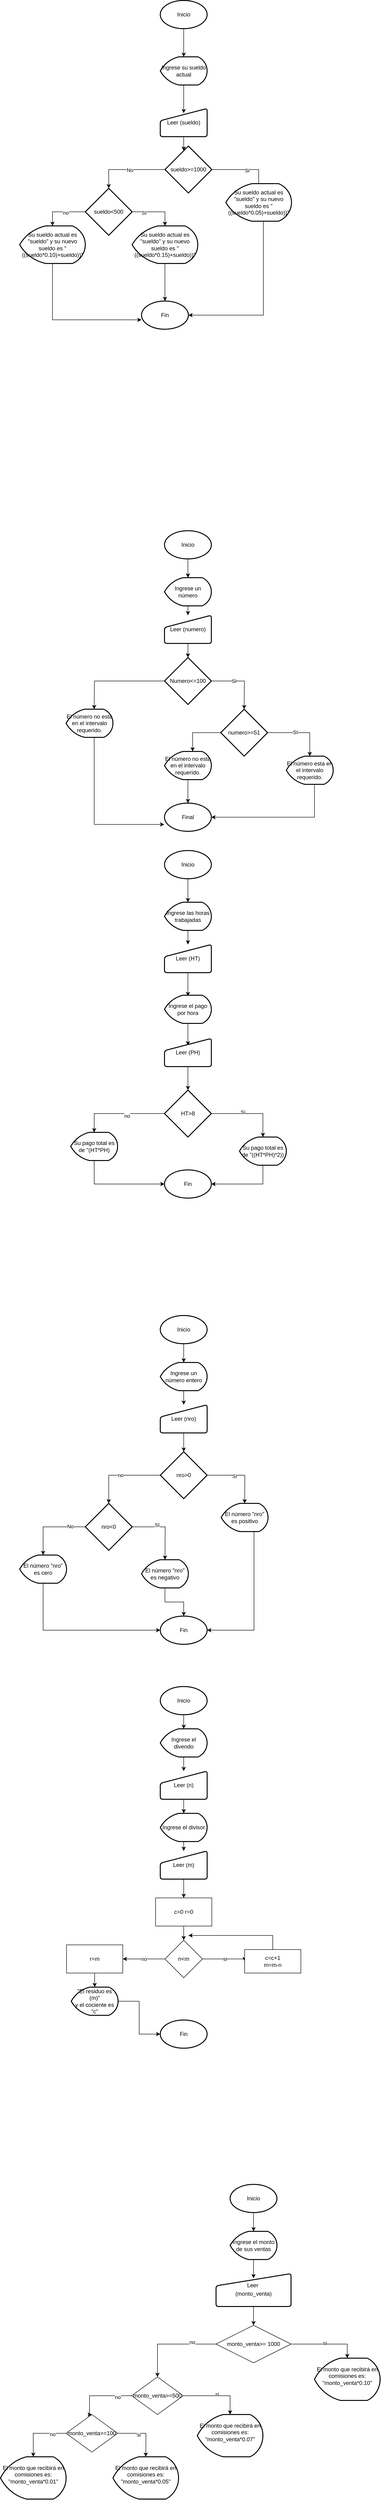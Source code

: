 <mxfile version="14.4.3" type="github">
  <diagram id="C5RBs43oDa-KdzZeNtuy" name="Page-1">
    <mxGraphModel dx="1422" dy="794" grid="1" gridSize="10" guides="1" tooltips="1" connect="1" arrows="1" fold="1" page="1" pageScale="1" pageWidth="827" pageHeight="1169" math="0" shadow="0">
      <root>
        <mxCell id="WIyWlLk6GJQsqaUBKTNV-0" />
        <mxCell id="WIyWlLk6GJQsqaUBKTNV-1" parent="WIyWlLk6GJQsqaUBKTNV-0" />
        <mxCell id="yRCSWYa2opuFhmZ3E50P-2" style="edgeStyle=orthogonalEdgeStyle;rounded=0;orthogonalLoop=1;jettySize=auto;html=1;" parent="WIyWlLk6GJQsqaUBKTNV-1" source="yRCSWYa2opuFhmZ3E50P-1" edge="1">
          <mxGeometry relative="1" as="geometry">
            <mxPoint x="400" y="160" as="targetPoint" />
          </mxGeometry>
        </mxCell>
        <mxCell id="yRCSWYa2opuFhmZ3E50P-1" value="Inicio" style="strokeWidth=2;html=1;shape=mxgraph.flowchart.start_1;whiteSpace=wrap;" parent="WIyWlLk6GJQsqaUBKTNV-1" vertex="1">
          <mxGeometry x="350" y="40" width="100" height="60" as="geometry" />
        </mxCell>
        <mxCell id="yRCSWYa2opuFhmZ3E50P-4" style="edgeStyle=orthogonalEdgeStyle;rounded=0;orthogonalLoop=1;jettySize=auto;html=1;" parent="WIyWlLk6GJQsqaUBKTNV-1" source="yRCSWYa2opuFhmZ3E50P-3" edge="1">
          <mxGeometry relative="1" as="geometry">
            <mxPoint x="400" y="280" as="targetPoint" />
          </mxGeometry>
        </mxCell>
        <mxCell id="yRCSWYa2opuFhmZ3E50P-3" value="Ingrese su sueldo actual" style="strokeWidth=2;html=1;shape=mxgraph.flowchart.display;whiteSpace=wrap;" parent="WIyWlLk6GJQsqaUBKTNV-1" vertex="1">
          <mxGeometry x="350" y="160" width="100" height="60" as="geometry" />
        </mxCell>
        <mxCell id="yRCSWYa2opuFhmZ3E50P-6" style="edgeStyle=orthogonalEdgeStyle;rounded=0;orthogonalLoop=1;jettySize=auto;html=1;" parent="WIyWlLk6GJQsqaUBKTNV-1" source="yRCSWYa2opuFhmZ3E50P-5" edge="1">
          <mxGeometry relative="1" as="geometry">
            <mxPoint x="400" y="360" as="targetPoint" />
          </mxGeometry>
        </mxCell>
        <mxCell id="yRCSWYa2opuFhmZ3E50P-5" value="Leer (sueldo)" style="html=1;strokeWidth=2;shape=manualInput;whiteSpace=wrap;rounded=1;size=26;arcSize=11;" parent="WIyWlLk6GJQsqaUBKTNV-1" vertex="1">
          <mxGeometry x="350" y="270" width="100" height="60" as="geometry" />
        </mxCell>
        <mxCell id="yRCSWYa2opuFhmZ3E50P-10" style="edgeStyle=orthogonalEdgeStyle;rounded=0;orthogonalLoop=1;jettySize=auto;html=1;exitX=1;exitY=0.5;exitDx=0;exitDy=0;exitPerimeter=0;" parent="WIyWlLk6GJQsqaUBKTNV-1" source="yRCSWYa2opuFhmZ3E50P-7" edge="1">
          <mxGeometry relative="1" as="geometry">
            <mxPoint x="560" y="440" as="targetPoint" />
            <Array as="points">
              <mxPoint x="560" y="400" />
              <mxPoint x="560" y="440" />
            </Array>
          </mxGeometry>
        </mxCell>
        <mxCell id="yRCSWYa2opuFhmZ3E50P-12" value="Si" style="edgeLabel;html=1;align=center;verticalAlign=middle;resizable=0;points=[];" parent="yRCSWYa2opuFhmZ3E50P-10" vertex="1" connectable="0">
          <mxGeometry x="0.071" y="-2" relative="1" as="geometry">
            <mxPoint as="offset" />
          </mxGeometry>
        </mxCell>
        <mxCell id="yRCSWYa2opuFhmZ3E50P-13" style="edgeStyle=orthogonalEdgeStyle;rounded=0;orthogonalLoop=1;jettySize=auto;html=1;exitX=0;exitY=0.5;exitDx=0;exitDy=0;exitPerimeter=0;" parent="WIyWlLk6GJQsqaUBKTNV-1" source="yRCSWYa2opuFhmZ3E50P-7" edge="1">
          <mxGeometry relative="1" as="geometry">
            <mxPoint x="240" y="440" as="targetPoint" />
            <Array as="points">
              <mxPoint x="240" y="400" />
            </Array>
          </mxGeometry>
        </mxCell>
        <mxCell id="yRCSWYa2opuFhmZ3E50P-14" value="No" style="edgeLabel;html=1;align=center;verticalAlign=middle;resizable=0;points=[];" parent="yRCSWYa2opuFhmZ3E50P-13" vertex="1" connectable="0">
          <mxGeometry x="-0.062" y="1" relative="1" as="geometry">
            <mxPoint as="offset" />
          </mxGeometry>
        </mxCell>
        <mxCell id="yRCSWYa2opuFhmZ3E50P-7" value="sueldo&amp;gt;=1000" style="strokeWidth=2;html=1;shape=mxgraph.flowchart.decision;whiteSpace=wrap;" parent="WIyWlLk6GJQsqaUBKTNV-1" vertex="1">
          <mxGeometry x="360" y="350" width="100" height="100" as="geometry" />
        </mxCell>
        <mxCell id="yRCSWYa2opuFhmZ3E50P-22" style="edgeStyle=orthogonalEdgeStyle;rounded=0;orthogonalLoop=1;jettySize=auto;html=1;entryX=1;entryY=0.5;entryDx=0;entryDy=0;entryPerimeter=0;" parent="WIyWlLk6GJQsqaUBKTNV-1" source="yRCSWYa2opuFhmZ3E50P-11" target="yRCSWYa2opuFhmZ3E50P-23" edge="1">
          <mxGeometry relative="1" as="geometry">
            <mxPoint x="440" y="720" as="targetPoint" />
            <Array as="points">
              <mxPoint x="570" y="710" />
            </Array>
          </mxGeometry>
        </mxCell>
        <mxCell id="yRCSWYa2opuFhmZ3E50P-11" value="Su sueldo actual es &quot;sueldo&quot; y su nuevo sueldo es &quot;((sueldo*0.05)+sueldo))&quot;" style="strokeWidth=2;html=1;shape=mxgraph.flowchart.display;whiteSpace=wrap;" parent="WIyWlLk6GJQsqaUBKTNV-1" vertex="1">
          <mxGeometry x="490" y="430" width="140" height="80" as="geometry" />
        </mxCell>
        <mxCell id="yRCSWYa2opuFhmZ3E50P-16" style="edgeStyle=orthogonalEdgeStyle;rounded=0;orthogonalLoop=1;jettySize=auto;html=1;exitX=1;exitY=0.5;exitDx=0;exitDy=0;exitPerimeter=0;" parent="WIyWlLk6GJQsqaUBKTNV-1" source="yRCSWYa2opuFhmZ3E50P-15" edge="1">
          <mxGeometry relative="1" as="geometry">
            <mxPoint x="360" y="520" as="targetPoint" />
            <Array as="points">
              <mxPoint x="360" y="490" />
            </Array>
          </mxGeometry>
        </mxCell>
        <mxCell id="yRCSWYa2opuFhmZ3E50P-18" value="SI" style="edgeLabel;html=1;align=center;verticalAlign=middle;resizable=0;points=[];" parent="yRCSWYa2opuFhmZ3E50P-16" vertex="1" connectable="0">
          <mxGeometry x="-0.5" y="-2" relative="1" as="geometry">
            <mxPoint as="offset" />
          </mxGeometry>
        </mxCell>
        <mxCell id="yRCSWYa2opuFhmZ3E50P-19" style="edgeStyle=orthogonalEdgeStyle;rounded=0;orthogonalLoop=1;jettySize=auto;html=1;" parent="WIyWlLk6GJQsqaUBKTNV-1" source="yRCSWYa2opuFhmZ3E50P-15" edge="1">
          <mxGeometry relative="1" as="geometry">
            <mxPoint x="120" y="520" as="targetPoint" />
            <Array as="points">
              <mxPoint x="150" y="490" />
              <mxPoint x="150" y="490" />
            </Array>
          </mxGeometry>
        </mxCell>
        <mxCell id="yRCSWYa2opuFhmZ3E50P-20" value="no" style="edgeLabel;html=1;align=center;verticalAlign=middle;resizable=0;points=[];" parent="yRCSWYa2opuFhmZ3E50P-19" vertex="1" connectable="0">
          <mxGeometry x="-0.16" y="2" relative="1" as="geometry">
            <mxPoint as="offset" />
          </mxGeometry>
        </mxCell>
        <mxCell id="yRCSWYa2opuFhmZ3E50P-15" value="sueldo&amp;lt;500" style="strokeWidth=2;html=1;shape=mxgraph.flowchart.decision;whiteSpace=wrap;" parent="WIyWlLk6GJQsqaUBKTNV-1" vertex="1">
          <mxGeometry x="190" y="440" width="100" height="100" as="geometry" />
        </mxCell>
        <mxCell id="yRCSWYa2opuFhmZ3E50P-24" style="edgeStyle=orthogonalEdgeStyle;rounded=0;orthogonalLoop=1;jettySize=auto;html=1;exitX=0.5;exitY=1;exitDx=0;exitDy=0;exitPerimeter=0;entryX=0.5;entryY=0;entryDx=0;entryDy=0;entryPerimeter=0;" parent="WIyWlLk6GJQsqaUBKTNV-1" source="yRCSWYa2opuFhmZ3E50P-17" target="yRCSWYa2opuFhmZ3E50P-23" edge="1">
          <mxGeometry relative="1" as="geometry" />
        </mxCell>
        <mxCell id="yRCSWYa2opuFhmZ3E50P-17" value="Su sueldo actual es &quot;sueldo&quot; y su nuevo sueldo es &quot;((sueldo*0.15)+sueldo))&quot;" style="strokeWidth=2;html=1;shape=mxgraph.flowchart.display;whiteSpace=wrap;" parent="WIyWlLk6GJQsqaUBKTNV-1" vertex="1">
          <mxGeometry x="290" y="520" width="140" height="80" as="geometry" />
        </mxCell>
        <mxCell id="yRCSWYa2opuFhmZ3E50P-25" style="edgeStyle=orthogonalEdgeStyle;rounded=0;orthogonalLoop=1;jettySize=auto;html=1;entryX=0;entryY=0.667;entryDx=0;entryDy=0;entryPerimeter=0;" parent="WIyWlLk6GJQsqaUBKTNV-1" source="yRCSWYa2opuFhmZ3E50P-21" target="yRCSWYa2opuFhmZ3E50P-23" edge="1">
          <mxGeometry relative="1" as="geometry">
            <mxPoint x="120" y="730" as="targetPoint" />
            <Array as="points">
              <mxPoint x="120" y="720" />
            </Array>
          </mxGeometry>
        </mxCell>
        <mxCell id="yRCSWYa2opuFhmZ3E50P-21" value="Su sueldo actual es &quot;sueldo&quot; y su nuevo sueldo es &quot;((sueldo*0.10)+sueldo))&quot;" style="strokeWidth=2;html=1;shape=mxgraph.flowchart.display;whiteSpace=wrap;" parent="WIyWlLk6GJQsqaUBKTNV-1" vertex="1">
          <mxGeometry x="50" y="520" width="140" height="80" as="geometry" />
        </mxCell>
        <mxCell id="yRCSWYa2opuFhmZ3E50P-23" value="Fin" style="strokeWidth=2;html=1;shape=mxgraph.flowchart.start_1;whiteSpace=wrap;" parent="WIyWlLk6GJQsqaUBKTNV-1" vertex="1">
          <mxGeometry x="310" y="680" width="100" height="60" as="geometry" />
        </mxCell>
        <mxCell id="yRCSWYa2opuFhmZ3E50P-28" style="edgeStyle=orthogonalEdgeStyle;rounded=0;orthogonalLoop=1;jettySize=auto;html=1;entryX=0.5;entryY=0;entryDx=0;entryDy=0;entryPerimeter=0;" parent="WIyWlLk6GJQsqaUBKTNV-1" source="yRCSWYa2opuFhmZ3E50P-26" target="yRCSWYa2opuFhmZ3E50P-27" edge="1">
          <mxGeometry relative="1" as="geometry" />
        </mxCell>
        <mxCell id="yRCSWYa2opuFhmZ3E50P-26" value="Inicio" style="strokeWidth=2;html=1;shape=mxgraph.flowchart.start_1;whiteSpace=wrap;" parent="WIyWlLk6GJQsqaUBKTNV-1" vertex="1">
          <mxGeometry x="359" y="1169" width="100" height="60" as="geometry" />
        </mxCell>
        <mxCell id="yRCSWYa2opuFhmZ3E50P-31" style="edgeStyle=orthogonalEdgeStyle;rounded=0;orthogonalLoop=1;jettySize=auto;html=1;" parent="WIyWlLk6GJQsqaUBKTNV-1" source="yRCSWYa2opuFhmZ3E50P-27" target="yRCSWYa2opuFhmZ3E50P-29" edge="1">
          <mxGeometry relative="1" as="geometry" />
        </mxCell>
        <mxCell id="yRCSWYa2opuFhmZ3E50P-27" value="Ingrese un número" style="strokeWidth=2;html=1;shape=mxgraph.flowchart.display;whiteSpace=wrap;" parent="WIyWlLk6GJQsqaUBKTNV-1" vertex="1">
          <mxGeometry x="359" y="1269" width="100" height="60" as="geometry" />
        </mxCell>
        <mxCell id="yRCSWYa2opuFhmZ3E50P-32" style="edgeStyle=orthogonalEdgeStyle;rounded=0;orthogonalLoop=1;jettySize=auto;html=1;" parent="WIyWlLk6GJQsqaUBKTNV-1" source="yRCSWYa2opuFhmZ3E50P-29" edge="1">
          <mxGeometry relative="1" as="geometry">
            <mxPoint x="409" y="1439" as="targetPoint" />
          </mxGeometry>
        </mxCell>
        <mxCell id="yRCSWYa2opuFhmZ3E50P-29" value="Leer (numero)" style="html=1;strokeWidth=2;shape=manualInput;whiteSpace=wrap;rounded=1;size=26;arcSize=11;" parent="WIyWlLk6GJQsqaUBKTNV-1" vertex="1">
          <mxGeometry x="359" y="1349" width="100" height="60" as="geometry" />
        </mxCell>
        <mxCell id="yRCSWYa2opuFhmZ3E50P-34" style="edgeStyle=orthogonalEdgeStyle;rounded=0;orthogonalLoop=1;jettySize=auto;html=1;exitX=1;exitY=0.5;exitDx=0;exitDy=0;exitPerimeter=0;" parent="WIyWlLk6GJQsqaUBKTNV-1" source="yRCSWYa2opuFhmZ3E50P-33" edge="1">
          <mxGeometry relative="1" as="geometry">
            <mxPoint x="529" y="1549" as="targetPoint" />
          </mxGeometry>
        </mxCell>
        <mxCell id="yRCSWYa2opuFhmZ3E50P-37" value="Si" style="edgeLabel;html=1;align=center;verticalAlign=middle;resizable=0;points=[];" parent="yRCSWYa2opuFhmZ3E50P-34" vertex="1" connectable="0">
          <mxGeometry x="-0.286" relative="1" as="geometry">
            <mxPoint x="1" as="offset" />
          </mxGeometry>
        </mxCell>
        <mxCell id="yRCSWYa2opuFhmZ3E50P-40" style="edgeStyle=orthogonalEdgeStyle;rounded=0;orthogonalLoop=1;jettySize=auto;html=1;" parent="WIyWlLk6GJQsqaUBKTNV-1" source="yRCSWYa2opuFhmZ3E50P-33" edge="1">
          <mxGeometry relative="1" as="geometry">
            <mxPoint x="209" y="1549" as="targetPoint" />
          </mxGeometry>
        </mxCell>
        <mxCell id="yRCSWYa2opuFhmZ3E50P-33" value="Numero&amp;lt;=100" style="strokeWidth=2;html=1;shape=mxgraph.flowchart.decision;whiteSpace=wrap;" parent="WIyWlLk6GJQsqaUBKTNV-1" vertex="1">
          <mxGeometry x="359" y="1439" width="100" height="100" as="geometry" />
        </mxCell>
        <mxCell id="yRCSWYa2opuFhmZ3E50P-38" style="edgeStyle=orthogonalEdgeStyle;rounded=0;orthogonalLoop=1;jettySize=auto;html=1;" parent="WIyWlLk6GJQsqaUBKTNV-1" source="yRCSWYa2opuFhmZ3E50P-36" edge="1">
          <mxGeometry relative="1" as="geometry">
            <mxPoint x="669" y="1649" as="targetPoint" />
            <Array as="points">
              <mxPoint x="669" y="1599" />
            </Array>
          </mxGeometry>
        </mxCell>
        <mxCell id="yRCSWYa2opuFhmZ3E50P-42" value="SI" style="edgeLabel;html=1;align=center;verticalAlign=middle;resizable=0;points=[];" parent="yRCSWYa2opuFhmZ3E50P-38" vertex="1" connectable="0">
          <mxGeometry x="-0.169" y="1" relative="1" as="geometry">
            <mxPoint x="1" as="offset" />
          </mxGeometry>
        </mxCell>
        <mxCell id="yRCSWYa2opuFhmZ3E50P-39" style="edgeStyle=orthogonalEdgeStyle;rounded=0;orthogonalLoop=1;jettySize=auto;html=1;" parent="WIyWlLk6GJQsqaUBKTNV-1" source="yRCSWYa2opuFhmZ3E50P-36" edge="1">
          <mxGeometry relative="1" as="geometry">
            <mxPoint x="419" y="1639" as="targetPoint" />
            <Array as="points">
              <mxPoint x="419" y="1599" />
            </Array>
          </mxGeometry>
        </mxCell>
        <mxCell id="yRCSWYa2opuFhmZ3E50P-36" value="numero&amp;gt;=51" style="strokeWidth=2;html=1;shape=mxgraph.flowchart.decision;whiteSpace=wrap;direction=south;" parent="WIyWlLk6GJQsqaUBKTNV-1" vertex="1">
          <mxGeometry x="479" y="1549" width="100" height="100" as="geometry" />
        </mxCell>
        <mxCell id="yRCSWYa2opuFhmZ3E50P-46" style="edgeStyle=orthogonalEdgeStyle;rounded=0;orthogonalLoop=1;jettySize=auto;html=1;entryX=-0.006;entryY=0.757;entryDx=0;entryDy=0;entryPerimeter=0;" parent="WIyWlLk6GJQsqaUBKTNV-1" source="yRCSWYa2opuFhmZ3E50P-41" target="yRCSWYa2opuFhmZ3E50P-45" edge="1">
          <mxGeometry relative="1" as="geometry">
            <Array as="points">
              <mxPoint x="209" y="1794" />
            </Array>
          </mxGeometry>
        </mxCell>
        <mxCell id="yRCSWYa2opuFhmZ3E50P-41" value="El número no esta en el intervalo requerido." style="strokeWidth=2;html=1;shape=mxgraph.flowchart.display;whiteSpace=wrap;" parent="WIyWlLk6GJQsqaUBKTNV-1" vertex="1">
          <mxGeometry x="149" y="1549" width="100" height="60" as="geometry" />
        </mxCell>
        <mxCell id="yRCSWYa2opuFhmZ3E50P-47" style="edgeStyle=orthogonalEdgeStyle;rounded=0;orthogonalLoop=1;jettySize=auto;html=1;entryX=0.5;entryY=0;entryDx=0;entryDy=0;entryPerimeter=0;" parent="WIyWlLk6GJQsqaUBKTNV-1" source="yRCSWYa2opuFhmZ3E50P-43" target="yRCSWYa2opuFhmZ3E50P-45" edge="1">
          <mxGeometry relative="1" as="geometry" />
        </mxCell>
        <mxCell id="yRCSWYa2opuFhmZ3E50P-43" value="El número no esta en el intervalo requerido." style="strokeWidth=2;html=1;shape=mxgraph.flowchart.display;whiteSpace=wrap;" parent="WIyWlLk6GJQsqaUBKTNV-1" vertex="1">
          <mxGeometry x="359" y="1639" width="100" height="60" as="geometry" />
        </mxCell>
        <mxCell id="yRCSWYa2opuFhmZ3E50P-48" style="edgeStyle=orthogonalEdgeStyle;rounded=0;orthogonalLoop=1;jettySize=auto;html=1;entryX=1;entryY=0.5;entryDx=0;entryDy=0;entryPerimeter=0;" parent="WIyWlLk6GJQsqaUBKTNV-1" source="yRCSWYa2opuFhmZ3E50P-44" target="yRCSWYa2opuFhmZ3E50P-45" edge="1">
          <mxGeometry relative="1" as="geometry">
            <mxPoint x="669" y="1809" as="targetPoint" />
            <Array as="points">
              <mxPoint x="679" y="1779" />
            </Array>
          </mxGeometry>
        </mxCell>
        <mxCell id="yRCSWYa2opuFhmZ3E50P-44" value="El número esta en el intervalo requerido." style="strokeWidth=2;html=1;shape=mxgraph.flowchart.display;whiteSpace=wrap;" parent="WIyWlLk6GJQsqaUBKTNV-1" vertex="1">
          <mxGeometry x="619" y="1649" width="100" height="60" as="geometry" />
        </mxCell>
        <mxCell id="yRCSWYa2opuFhmZ3E50P-45" value="Final&lt;br&gt;" style="strokeWidth=2;html=1;shape=mxgraph.flowchart.start_1;whiteSpace=wrap;" parent="WIyWlLk6GJQsqaUBKTNV-1" vertex="1">
          <mxGeometry x="359" y="1749" width="100" height="60" as="geometry" />
        </mxCell>
        <mxCell id="yRCSWYa2opuFhmZ3E50P-50" style="edgeStyle=orthogonalEdgeStyle;rounded=0;orthogonalLoop=1;jettySize=auto;html=1;" parent="WIyWlLk6GJQsqaUBKTNV-1" source="yRCSWYa2opuFhmZ3E50P-49" edge="1">
          <mxGeometry relative="1" as="geometry">
            <mxPoint x="409" y="1960" as="targetPoint" />
          </mxGeometry>
        </mxCell>
        <mxCell id="yRCSWYa2opuFhmZ3E50P-49" value="Inicio" style="strokeWidth=2;html=1;shape=mxgraph.flowchart.start_1;whiteSpace=wrap;" parent="WIyWlLk6GJQsqaUBKTNV-1" vertex="1">
          <mxGeometry x="359" y="1850" width="100" height="60" as="geometry" />
        </mxCell>
        <mxCell id="yRCSWYa2opuFhmZ3E50P-53" style="edgeStyle=orthogonalEdgeStyle;rounded=0;orthogonalLoop=1;jettySize=auto;html=1;" parent="WIyWlLk6GJQsqaUBKTNV-1" source="yRCSWYa2opuFhmZ3E50P-51" target="yRCSWYa2opuFhmZ3E50P-52" edge="1">
          <mxGeometry relative="1" as="geometry" />
        </mxCell>
        <mxCell id="yRCSWYa2opuFhmZ3E50P-51" value="Ingrese las horas trabajadas" style="strokeWidth=2;html=1;shape=mxgraph.flowchart.display;whiteSpace=wrap;" parent="WIyWlLk6GJQsqaUBKTNV-1" vertex="1">
          <mxGeometry x="359" y="1960" width="100" height="60" as="geometry" />
        </mxCell>
        <mxCell id="yRCSWYa2opuFhmZ3E50P-55" style="edgeStyle=orthogonalEdgeStyle;rounded=0;orthogonalLoop=1;jettySize=auto;html=1;" parent="WIyWlLk6GJQsqaUBKTNV-1" source="yRCSWYa2opuFhmZ3E50P-52" edge="1">
          <mxGeometry relative="1" as="geometry">
            <mxPoint x="409" y="2160" as="targetPoint" />
          </mxGeometry>
        </mxCell>
        <mxCell id="yRCSWYa2opuFhmZ3E50P-52" value="Leer (HT)" style="html=1;strokeWidth=2;shape=manualInput;whiteSpace=wrap;rounded=1;size=26;arcSize=11;" parent="WIyWlLk6GJQsqaUBKTNV-1" vertex="1">
          <mxGeometry x="359" y="2050" width="100" height="60" as="geometry" />
        </mxCell>
        <mxCell id="yRCSWYa2opuFhmZ3E50P-64" style="edgeStyle=orthogonalEdgeStyle;rounded=0;orthogonalLoop=1;jettySize=auto;html=1;entryX=0.5;entryY=0;entryDx=0;entryDy=0;entryPerimeter=0;" parent="WIyWlLk6GJQsqaUBKTNV-1" source="yRCSWYa2opuFhmZ3E50P-54" target="yRCSWYa2opuFhmZ3E50P-59" edge="1">
          <mxGeometry relative="1" as="geometry">
            <Array as="points">
              <mxPoint x="569" y="2410" />
            </Array>
          </mxGeometry>
        </mxCell>
        <mxCell id="yRCSWYa2opuFhmZ3E50P-65" value="Si" style="edgeLabel;html=1;align=center;verticalAlign=middle;resizable=0;points=[];" parent="yRCSWYa2opuFhmZ3E50P-64" vertex="1" connectable="0">
          <mxGeometry x="-0.163" y="3" relative="1" as="geometry">
            <mxPoint as="offset" />
          </mxGeometry>
        </mxCell>
        <mxCell id="yRCSWYa2opuFhmZ3E50P-66" style="edgeStyle=orthogonalEdgeStyle;rounded=0;orthogonalLoop=1;jettySize=auto;html=1;" parent="WIyWlLk6GJQsqaUBKTNV-1" source="yRCSWYa2opuFhmZ3E50P-54" edge="1">
          <mxGeometry relative="1" as="geometry">
            <mxPoint x="209" y="2450" as="targetPoint" />
            <Array as="points">
              <mxPoint x="209" y="2410" />
            </Array>
          </mxGeometry>
        </mxCell>
        <mxCell id="yRCSWYa2opuFhmZ3E50P-67" value="no" style="edgeLabel;html=1;align=center;verticalAlign=middle;resizable=0;points=[];" parent="yRCSWYa2opuFhmZ3E50P-66" vertex="1" connectable="0">
          <mxGeometry x="-0.154" y="5" relative="1" as="geometry">
            <mxPoint as="offset" />
          </mxGeometry>
        </mxCell>
        <mxCell id="yRCSWYa2opuFhmZ3E50P-54" value="HT&amp;gt;8" style="strokeWidth=2;html=1;shape=mxgraph.flowchart.decision;whiteSpace=wrap;" parent="WIyWlLk6GJQsqaUBKTNV-1" vertex="1">
          <mxGeometry x="359" y="2360" width="100" height="100" as="geometry" />
        </mxCell>
        <mxCell id="yRCSWYa2opuFhmZ3E50P-71" style="edgeStyle=orthogonalEdgeStyle;rounded=0;orthogonalLoop=1;jettySize=auto;html=1;entryX=1;entryY=0.5;entryDx=0;entryDy=0;entryPerimeter=0;" parent="WIyWlLk6GJQsqaUBKTNV-1" source="yRCSWYa2opuFhmZ3E50P-59" target="yRCSWYa2opuFhmZ3E50P-69" edge="1">
          <mxGeometry relative="1" as="geometry">
            <Array as="points">
              <mxPoint x="569" y="2560" />
            </Array>
          </mxGeometry>
        </mxCell>
        <mxCell id="yRCSWYa2opuFhmZ3E50P-59" value="Su pago total es de &quot;((HT*PH)*2))" style="strokeWidth=2;html=1;shape=mxgraph.flowchart.display;whiteSpace=wrap;" parent="WIyWlLk6GJQsqaUBKTNV-1" vertex="1">
          <mxGeometry x="519" y="2460" width="100" height="60" as="geometry" />
        </mxCell>
        <mxCell id="yRCSWYa2opuFhmZ3E50P-62" style="edgeStyle=orthogonalEdgeStyle;rounded=0;orthogonalLoop=1;jettySize=auto;html=1;entryX=0.5;entryY=0.25;entryDx=0;entryDy=0;entryPerimeter=0;" parent="WIyWlLk6GJQsqaUBKTNV-1" source="yRCSWYa2opuFhmZ3E50P-60" target="yRCSWYa2opuFhmZ3E50P-61" edge="1">
          <mxGeometry relative="1" as="geometry" />
        </mxCell>
        <mxCell id="yRCSWYa2opuFhmZ3E50P-60" value="Ingrese el pago por hora" style="strokeWidth=2;html=1;shape=mxgraph.flowchart.display;whiteSpace=wrap;" parent="WIyWlLk6GJQsqaUBKTNV-1" vertex="1">
          <mxGeometry x="359" y="2158" width="100" height="60" as="geometry" />
        </mxCell>
        <mxCell id="yRCSWYa2opuFhmZ3E50P-63" style="edgeStyle=orthogonalEdgeStyle;rounded=0;orthogonalLoop=1;jettySize=auto;html=1;entryX=0.5;entryY=0;entryDx=0;entryDy=0;entryPerimeter=0;" parent="WIyWlLk6GJQsqaUBKTNV-1" source="yRCSWYa2opuFhmZ3E50P-61" target="yRCSWYa2opuFhmZ3E50P-54" edge="1">
          <mxGeometry relative="1" as="geometry" />
        </mxCell>
        <mxCell id="yRCSWYa2opuFhmZ3E50P-61" value="Leer (PH)" style="html=1;strokeWidth=2;shape=manualInput;whiteSpace=wrap;rounded=1;size=26;arcSize=11;" parent="WIyWlLk6GJQsqaUBKTNV-1" vertex="1">
          <mxGeometry x="359" y="2250" width="100" height="60" as="geometry" />
        </mxCell>
        <mxCell id="yRCSWYa2opuFhmZ3E50P-70" style="edgeStyle=orthogonalEdgeStyle;rounded=0;orthogonalLoop=1;jettySize=auto;html=1;entryX=0;entryY=0.5;entryDx=0;entryDy=0;entryPerimeter=0;" parent="WIyWlLk6GJQsqaUBKTNV-1" source="yRCSWYa2opuFhmZ3E50P-68" target="yRCSWYa2opuFhmZ3E50P-69" edge="1">
          <mxGeometry relative="1" as="geometry">
            <Array as="points">
              <mxPoint x="209" y="2560" />
            </Array>
          </mxGeometry>
        </mxCell>
        <mxCell id="yRCSWYa2opuFhmZ3E50P-68" value="Su pago total es de &quot;(HT*PH)" style="strokeWidth=2;html=1;shape=mxgraph.flowchart.display;whiteSpace=wrap;" parent="WIyWlLk6GJQsqaUBKTNV-1" vertex="1">
          <mxGeometry x="159" y="2450" width="100" height="60" as="geometry" />
        </mxCell>
        <mxCell id="yRCSWYa2opuFhmZ3E50P-69" value="Fin" style="strokeWidth=2;html=1;shape=mxgraph.flowchart.start_1;whiteSpace=wrap;" parent="WIyWlLk6GJQsqaUBKTNV-1" vertex="1">
          <mxGeometry x="359" y="2530" width="100" height="60" as="geometry" />
        </mxCell>
        <mxCell id="-xz1kSJmLPv7WIBnpQw2-2" style="edgeStyle=orthogonalEdgeStyle;rounded=0;orthogonalLoop=1;jettySize=auto;html=1;" parent="WIyWlLk6GJQsqaUBKTNV-1" source="-xz1kSJmLPv7WIBnpQw2-0" edge="1">
          <mxGeometry relative="1" as="geometry">
            <mxPoint x="400" y="2940" as="targetPoint" />
          </mxGeometry>
        </mxCell>
        <mxCell id="-xz1kSJmLPv7WIBnpQw2-0" value="Inicio" style="strokeWidth=2;html=1;shape=mxgraph.flowchart.start_1;whiteSpace=wrap;" parent="WIyWlLk6GJQsqaUBKTNV-1" vertex="1">
          <mxGeometry x="350" y="2840" width="100" height="60" as="geometry" />
        </mxCell>
        <mxCell id="-xz1kSJmLPv7WIBnpQw2-4" style="edgeStyle=orthogonalEdgeStyle;rounded=0;orthogonalLoop=1;jettySize=auto;html=1;" parent="WIyWlLk6GJQsqaUBKTNV-1" source="-xz1kSJmLPv7WIBnpQw2-1" target="-xz1kSJmLPv7WIBnpQw2-3" edge="1">
          <mxGeometry relative="1" as="geometry" />
        </mxCell>
        <mxCell id="-xz1kSJmLPv7WIBnpQw2-1" value="Ingrese un número entero" style="strokeWidth=2;html=1;shape=mxgraph.flowchart.display;whiteSpace=wrap;" parent="WIyWlLk6GJQsqaUBKTNV-1" vertex="1">
          <mxGeometry x="350" y="2940" width="100" height="60" as="geometry" />
        </mxCell>
        <mxCell id="-xz1kSJmLPv7WIBnpQw2-5" style="edgeStyle=orthogonalEdgeStyle;rounded=0;orthogonalLoop=1;jettySize=auto;html=1;" parent="WIyWlLk6GJQsqaUBKTNV-1" source="-xz1kSJmLPv7WIBnpQw2-3" edge="1">
          <mxGeometry relative="1" as="geometry">
            <mxPoint x="400" y="3130" as="targetPoint" />
          </mxGeometry>
        </mxCell>
        <mxCell id="-xz1kSJmLPv7WIBnpQw2-3" value="Leer (nro)" style="html=1;strokeWidth=2;shape=manualInput;whiteSpace=wrap;rounded=1;size=26;arcSize=11;" parent="WIyWlLk6GJQsqaUBKTNV-1" vertex="1">
          <mxGeometry x="350" y="3030" width="100" height="60" as="geometry" />
        </mxCell>
        <mxCell id="-xz1kSJmLPv7WIBnpQw2-7" style="edgeStyle=orthogonalEdgeStyle;rounded=0;orthogonalLoop=1;jettySize=auto;html=1;" parent="WIyWlLk6GJQsqaUBKTNV-1" source="-xz1kSJmLPv7WIBnpQw2-6" edge="1">
          <mxGeometry relative="1" as="geometry">
            <mxPoint x="530" y="3240" as="targetPoint" />
          </mxGeometry>
        </mxCell>
        <mxCell id="-xz1kSJmLPv7WIBnpQw2-11" value="Si" style="edgeLabel;html=1;align=center;verticalAlign=middle;resizable=0;points=[];" parent="-xz1kSJmLPv7WIBnpQw2-7" vertex="1" connectable="0">
          <mxGeometry x="-0.171" y="-2" relative="1" as="geometry">
            <mxPoint as="offset" />
          </mxGeometry>
        </mxCell>
        <mxCell id="-xz1kSJmLPv7WIBnpQw2-9" value="no" style="edgeStyle=orthogonalEdgeStyle;rounded=0;orthogonalLoop=1;jettySize=auto;html=1;" parent="WIyWlLk6GJQsqaUBKTNV-1" source="-xz1kSJmLPv7WIBnpQw2-6" edge="1">
          <mxGeometry relative="1" as="geometry">
            <mxPoint x="240" y="3240" as="targetPoint" />
            <Array as="points">
              <mxPoint x="240" y="3180" />
            </Array>
          </mxGeometry>
        </mxCell>
        <mxCell id="-xz1kSJmLPv7WIBnpQw2-6" value="nro&amp;gt;0" style="strokeWidth=2;html=1;shape=mxgraph.flowchart.decision;whiteSpace=wrap;" parent="WIyWlLk6GJQsqaUBKTNV-1" vertex="1">
          <mxGeometry x="350" y="3130" width="100" height="100" as="geometry" />
        </mxCell>
        <mxCell id="-xz1kSJmLPv7WIBnpQw2-21" style="edgeStyle=orthogonalEdgeStyle;rounded=0;orthogonalLoop=1;jettySize=auto;html=1;entryX=1;entryY=0.5;entryDx=0;entryDy=0;entryPerimeter=0;" parent="WIyWlLk6GJQsqaUBKTNV-1" source="-xz1kSJmLPv7WIBnpQw2-8" target="-xz1kSJmLPv7WIBnpQw2-18" edge="1">
          <mxGeometry relative="1" as="geometry">
            <Array as="points">
              <mxPoint x="550" y="3510" />
            </Array>
          </mxGeometry>
        </mxCell>
        <mxCell id="-xz1kSJmLPv7WIBnpQw2-8" value="El número &quot;nro&quot; es positivo" style="strokeWidth=2;html=1;shape=mxgraph.flowchart.display;whiteSpace=wrap;" parent="WIyWlLk6GJQsqaUBKTNV-1" vertex="1">
          <mxGeometry x="480" y="3240" width="100" height="60" as="geometry" />
        </mxCell>
        <mxCell id="-xz1kSJmLPv7WIBnpQw2-14" style="edgeStyle=orthogonalEdgeStyle;rounded=0;orthogonalLoop=1;jettySize=auto;html=1;" parent="WIyWlLk6GJQsqaUBKTNV-1" source="-xz1kSJmLPv7WIBnpQw2-13" edge="1">
          <mxGeometry relative="1" as="geometry">
            <mxPoint x="100" y="3350" as="targetPoint" />
            <Array as="points">
              <mxPoint x="100" y="3290" />
              <mxPoint x="100" y="3350" />
            </Array>
          </mxGeometry>
        </mxCell>
        <mxCell id="-xz1kSJmLPv7WIBnpQw2-23" value="No" style="edgeLabel;html=1;align=center;verticalAlign=middle;resizable=0;points=[];" parent="-xz1kSJmLPv7WIBnpQw2-14" vertex="1" connectable="0">
          <mxGeometry x="-0.573" y="-1" relative="1" as="geometry">
            <mxPoint as="offset" />
          </mxGeometry>
        </mxCell>
        <mxCell id="-xz1kSJmLPv7WIBnpQw2-15" style="edgeStyle=orthogonalEdgeStyle;rounded=0;orthogonalLoop=1;jettySize=auto;html=1;exitX=1;exitY=0.5;exitDx=0;exitDy=0;exitPerimeter=0;" parent="WIyWlLk6GJQsqaUBKTNV-1" source="-xz1kSJmLPv7WIBnpQw2-13" edge="1">
          <mxGeometry relative="1" as="geometry">
            <mxPoint x="360" y="3360" as="targetPoint" />
          </mxGeometry>
        </mxCell>
        <mxCell id="-xz1kSJmLPv7WIBnpQw2-22" value="SI" style="edgeLabel;html=1;align=center;verticalAlign=middle;resizable=0;points=[];" parent="-xz1kSJmLPv7WIBnpQw2-15" vertex="1" connectable="0">
          <mxGeometry x="-0.243" y="4" relative="1" as="geometry">
            <mxPoint as="offset" />
          </mxGeometry>
        </mxCell>
        <mxCell id="-xz1kSJmLPv7WIBnpQw2-13" value="nro&amp;lt;0" style="strokeWidth=2;html=1;shape=mxgraph.flowchart.decision;whiteSpace=wrap;" parent="WIyWlLk6GJQsqaUBKTNV-1" vertex="1">
          <mxGeometry x="190" y="3240" width="100" height="100" as="geometry" />
        </mxCell>
        <mxCell id="-xz1kSJmLPv7WIBnpQw2-20" style="edgeStyle=orthogonalEdgeStyle;rounded=0;orthogonalLoop=1;jettySize=auto;html=1;entryX=0.5;entryY=0;entryDx=0;entryDy=0;entryPerimeter=0;" parent="WIyWlLk6GJQsqaUBKTNV-1" source="-xz1kSJmLPv7WIBnpQw2-16" target="-xz1kSJmLPv7WIBnpQw2-18" edge="1">
          <mxGeometry relative="1" as="geometry" />
        </mxCell>
        <mxCell id="-xz1kSJmLPv7WIBnpQw2-16" value="El número &quot;nro&quot; es negativo" style="strokeWidth=2;html=1;shape=mxgraph.flowchart.display;whiteSpace=wrap;" parent="WIyWlLk6GJQsqaUBKTNV-1" vertex="1">
          <mxGeometry x="310" y="3360" width="100" height="60" as="geometry" />
        </mxCell>
        <mxCell id="-xz1kSJmLPv7WIBnpQw2-19" style="edgeStyle=orthogonalEdgeStyle;rounded=0;orthogonalLoop=1;jettySize=auto;html=1;entryX=0;entryY=0.5;entryDx=0;entryDy=0;entryPerimeter=0;" parent="WIyWlLk6GJQsqaUBKTNV-1" source="-xz1kSJmLPv7WIBnpQw2-17" target="-xz1kSJmLPv7WIBnpQw2-18" edge="1">
          <mxGeometry relative="1" as="geometry">
            <Array as="points">
              <mxPoint x="100" y="3510" />
            </Array>
          </mxGeometry>
        </mxCell>
        <mxCell id="-xz1kSJmLPv7WIBnpQw2-17" value="El número &quot;nro&quot; es cero" style="strokeWidth=2;html=1;shape=mxgraph.flowchart.display;whiteSpace=wrap;" parent="WIyWlLk6GJQsqaUBKTNV-1" vertex="1">
          <mxGeometry x="50" y="3350" width="100" height="60" as="geometry" />
        </mxCell>
        <mxCell id="-xz1kSJmLPv7WIBnpQw2-18" value="Fin" style="strokeWidth=2;html=1;shape=mxgraph.flowchart.start_1;whiteSpace=wrap;" parent="WIyWlLk6GJQsqaUBKTNV-1" vertex="1">
          <mxGeometry x="350" y="3480" width="100" height="60" as="geometry" />
        </mxCell>
        <mxCell id="RTDus_DdXffS5VpqBdTw-3" style="edgeStyle=orthogonalEdgeStyle;rounded=0;orthogonalLoop=1;jettySize=auto;html=1;" parent="WIyWlLk6GJQsqaUBKTNV-1" source="RTDus_DdXffS5VpqBdTw-0" target="RTDus_DdXffS5VpqBdTw-1" edge="1">
          <mxGeometry relative="1" as="geometry" />
        </mxCell>
        <mxCell id="RTDus_DdXffS5VpqBdTw-0" value="Inicio" style="strokeWidth=2;html=1;shape=mxgraph.flowchart.start_1;whiteSpace=wrap;" parent="WIyWlLk6GJQsqaUBKTNV-1" vertex="1">
          <mxGeometry x="350" y="3630" width="100" height="60" as="geometry" />
        </mxCell>
        <mxCell id="RTDus_DdXffS5VpqBdTw-4" style="edgeStyle=orthogonalEdgeStyle;rounded=0;orthogonalLoop=1;jettySize=auto;html=1;" parent="WIyWlLk6GJQsqaUBKTNV-1" source="RTDus_DdXffS5VpqBdTw-1" target="RTDus_DdXffS5VpqBdTw-2" edge="1">
          <mxGeometry relative="1" as="geometry" />
        </mxCell>
        <mxCell id="RTDus_DdXffS5VpqBdTw-1" value="Ingrese el divendo" style="strokeWidth=2;html=1;shape=mxgraph.flowchart.display;whiteSpace=wrap;" parent="WIyWlLk6GJQsqaUBKTNV-1" vertex="1">
          <mxGeometry x="350" y="3720" width="100" height="60" as="geometry" />
        </mxCell>
        <mxCell id="RTDus_DdXffS5VpqBdTw-5" style="edgeStyle=orthogonalEdgeStyle;rounded=0;orthogonalLoop=1;jettySize=auto;html=1;" parent="WIyWlLk6GJQsqaUBKTNV-1" source="RTDus_DdXffS5VpqBdTw-2" edge="1">
          <mxGeometry relative="1" as="geometry">
            <mxPoint x="400" y="3900" as="targetPoint" />
          </mxGeometry>
        </mxCell>
        <mxCell id="RTDus_DdXffS5VpqBdTw-2" value="Leer (n)" style="html=1;strokeWidth=2;shape=manualInput;whiteSpace=wrap;rounded=1;size=26;arcSize=11;" parent="WIyWlLk6GJQsqaUBKTNV-1" vertex="1">
          <mxGeometry x="350" y="3810" width="100" height="60" as="geometry" />
        </mxCell>
        <mxCell id="RTDus_DdXffS5VpqBdTw-8" style="edgeStyle=orthogonalEdgeStyle;rounded=0;orthogonalLoop=1;jettySize=auto;html=1;" parent="WIyWlLk6GJQsqaUBKTNV-1" source="RTDus_DdXffS5VpqBdTw-6" target="RTDus_DdXffS5VpqBdTw-7" edge="1">
          <mxGeometry relative="1" as="geometry" />
        </mxCell>
        <mxCell id="RTDus_DdXffS5VpqBdTw-6" value="Ingrese el divisor" style="strokeWidth=2;html=1;shape=mxgraph.flowchart.display;whiteSpace=wrap;" parent="WIyWlLk6GJQsqaUBKTNV-1" vertex="1">
          <mxGeometry x="350" y="3900" width="100" height="60" as="geometry" />
        </mxCell>
        <mxCell id="RTDus_DdXffS5VpqBdTw-10" style="edgeStyle=orthogonalEdgeStyle;rounded=0;orthogonalLoop=1;jettySize=auto;html=1;" parent="WIyWlLk6GJQsqaUBKTNV-1" source="RTDus_DdXffS5VpqBdTw-7" target="RTDus_DdXffS5VpqBdTw-9" edge="1">
          <mxGeometry relative="1" as="geometry" />
        </mxCell>
        <mxCell id="RTDus_DdXffS5VpqBdTw-7" value="Leer (m)" style="html=1;strokeWidth=2;shape=manualInput;whiteSpace=wrap;rounded=1;size=26;arcSize=11;" parent="WIyWlLk6GJQsqaUBKTNV-1" vertex="1">
          <mxGeometry x="350" y="3980" width="100" height="60" as="geometry" />
        </mxCell>
        <mxCell id="RTDus_DdXffS5VpqBdTw-12" style="edgeStyle=orthogonalEdgeStyle;rounded=0;orthogonalLoop=1;jettySize=auto;html=1;" parent="WIyWlLk6GJQsqaUBKTNV-1" source="RTDus_DdXffS5VpqBdTw-9" target="RTDus_DdXffS5VpqBdTw-11" edge="1">
          <mxGeometry relative="1" as="geometry" />
        </mxCell>
        <mxCell id="RTDus_DdXffS5VpqBdTw-9" value="c=0 r=0" style="rounded=0;whiteSpace=wrap;html=1;" parent="WIyWlLk6GJQsqaUBKTNV-1" vertex="1">
          <mxGeometry x="340" y="4080" width="120" height="60" as="geometry" />
        </mxCell>
        <mxCell id="RTDus_DdXffS5VpqBdTw-14" value="si" style="edgeStyle=orthogonalEdgeStyle;rounded=0;orthogonalLoop=1;jettySize=auto;html=1;entryX=0;entryY=0.5;entryDx=0;entryDy=0;" parent="WIyWlLk6GJQsqaUBKTNV-1" source="RTDus_DdXffS5VpqBdTw-11" target="RTDus_DdXffS5VpqBdTw-13" edge="1">
          <mxGeometry relative="1" as="geometry">
            <Array as="points">
              <mxPoint x="460" y="4210" />
              <mxPoint x="460" y="4210" />
            </Array>
          </mxGeometry>
        </mxCell>
        <mxCell id="RTDus_DdXffS5VpqBdTw-16" value="no" style="edgeStyle=orthogonalEdgeStyle;rounded=0;orthogonalLoop=1;jettySize=auto;html=1;" parent="WIyWlLk6GJQsqaUBKTNV-1" source="RTDus_DdXffS5VpqBdTw-11" edge="1">
          <mxGeometry relative="1" as="geometry">
            <mxPoint x="270" y="4210" as="targetPoint" />
          </mxGeometry>
        </mxCell>
        <mxCell id="RTDus_DdXffS5VpqBdTw-11" value="n&amp;lt;m" style="rhombus;whiteSpace=wrap;html=1;" parent="WIyWlLk6GJQsqaUBKTNV-1" vertex="1">
          <mxGeometry x="360" y="4170" width="80" height="80" as="geometry" />
        </mxCell>
        <mxCell id="RTDus_DdXffS5VpqBdTw-15" style="edgeStyle=orthogonalEdgeStyle;rounded=0;orthogonalLoop=1;jettySize=auto;html=1;" parent="WIyWlLk6GJQsqaUBKTNV-1" source="RTDus_DdXffS5VpqBdTw-13" edge="1">
          <mxGeometry relative="1" as="geometry">
            <mxPoint x="410" y="4160" as="targetPoint" />
            <Array as="points">
              <mxPoint x="590" y="4160" />
            </Array>
          </mxGeometry>
        </mxCell>
        <mxCell id="RTDus_DdXffS5VpqBdTw-13" value="c=c+1&lt;br&gt;m=m-n" style="rounded=0;whiteSpace=wrap;html=1;" parent="WIyWlLk6GJQsqaUBKTNV-1" vertex="1">
          <mxGeometry x="530" y="4190" width="120" height="50" as="geometry" />
        </mxCell>
        <mxCell id="RTDus_DdXffS5VpqBdTw-20" style="edgeStyle=orthogonalEdgeStyle;rounded=0;orthogonalLoop=1;jettySize=auto;html=1;entryX=0.5;entryY=0;entryDx=0;entryDy=0;entryPerimeter=0;" parent="WIyWlLk6GJQsqaUBKTNV-1" source="RTDus_DdXffS5VpqBdTw-18" target="RTDus_DdXffS5VpqBdTw-19" edge="1">
          <mxGeometry relative="1" as="geometry" />
        </mxCell>
        <mxCell id="RTDus_DdXffS5VpqBdTw-18" value="r=m" style="rounded=0;whiteSpace=wrap;html=1;" parent="WIyWlLk6GJQsqaUBKTNV-1" vertex="1">
          <mxGeometry x="150" y="4180" width="120" height="60" as="geometry" />
        </mxCell>
        <mxCell id="RTDus_DdXffS5VpqBdTw-22" style="edgeStyle=orthogonalEdgeStyle;rounded=0;orthogonalLoop=1;jettySize=auto;html=1;entryX=0;entryY=0.5;entryDx=0;entryDy=0;entryPerimeter=0;" parent="WIyWlLk6GJQsqaUBKTNV-1" source="RTDus_DdXffS5VpqBdTw-19" target="RTDus_DdXffS5VpqBdTw-21" edge="1">
          <mxGeometry relative="1" as="geometry" />
        </mxCell>
        <mxCell id="RTDus_DdXffS5VpqBdTw-19" value="&quot;El residuo es (m)&quot;&lt;br&gt;y el cociente es &quot;c&quot;" style="strokeWidth=2;html=1;shape=mxgraph.flowchart.display;whiteSpace=wrap;" parent="WIyWlLk6GJQsqaUBKTNV-1" vertex="1">
          <mxGeometry x="160" y="4270" width="100" height="60" as="geometry" />
        </mxCell>
        <mxCell id="RTDus_DdXffS5VpqBdTw-21" value="Fin" style="strokeWidth=2;html=1;shape=mxgraph.flowchart.start_1;whiteSpace=wrap;" parent="WIyWlLk6GJQsqaUBKTNV-1" vertex="1">
          <mxGeometry x="350" y="4340" width="100" height="60" as="geometry" />
        </mxCell>
        <mxCell id="2SKsVBvGmWQBLEYdlnla-3" style="edgeStyle=orthogonalEdgeStyle;rounded=0;orthogonalLoop=1;jettySize=auto;html=1;" edge="1" parent="WIyWlLk6GJQsqaUBKTNV-1" source="2SKsVBvGmWQBLEYdlnla-0">
          <mxGeometry relative="1" as="geometry">
            <mxPoint x="549" y="4790" as="targetPoint" />
          </mxGeometry>
        </mxCell>
        <mxCell id="2SKsVBvGmWQBLEYdlnla-0" value="Inicio" style="strokeWidth=2;html=1;shape=mxgraph.flowchart.start_1;whiteSpace=wrap;" vertex="1" parent="WIyWlLk6GJQsqaUBKTNV-1">
          <mxGeometry x="499" y="4690" width="100" height="60" as="geometry" />
        </mxCell>
        <mxCell id="2SKsVBvGmWQBLEYdlnla-4" style="edgeStyle=orthogonalEdgeStyle;rounded=0;orthogonalLoop=1;jettySize=auto;html=1;" edge="1" parent="WIyWlLk6GJQsqaUBKTNV-1" source="2SKsVBvGmWQBLEYdlnla-2">
          <mxGeometry relative="1" as="geometry">
            <mxPoint x="549" y="4890" as="targetPoint" />
          </mxGeometry>
        </mxCell>
        <mxCell id="2SKsVBvGmWQBLEYdlnla-2" value="Ingrese el monto de sus ventas" style="strokeWidth=2;html=1;shape=mxgraph.flowchart.display;whiteSpace=wrap;" vertex="1" parent="WIyWlLk6GJQsqaUBKTNV-1">
          <mxGeometry x="499" y="4790" width="100" height="60" as="geometry" />
        </mxCell>
        <mxCell id="2SKsVBvGmWQBLEYdlnla-7" style="edgeStyle=orthogonalEdgeStyle;rounded=0;orthogonalLoop=1;jettySize=auto;html=1;" edge="1" parent="WIyWlLk6GJQsqaUBKTNV-1" source="2SKsVBvGmWQBLEYdlnla-5" target="2SKsVBvGmWQBLEYdlnla-6">
          <mxGeometry relative="1" as="geometry" />
        </mxCell>
        <mxCell id="2SKsVBvGmWQBLEYdlnla-5" value="Leer&amp;nbsp;&lt;br&gt;&lt;table border=&quot;0&quot; cellpadding=&quot;0&quot; cellspacing=&quot;0&quot; width=&quot;64&quot; style=&quot;border-collapse: collapse ; width: 48pt&quot;&gt;&lt;tbody&gt;&lt;tr style=&quot;height: 15.0pt&quot;&gt;  &lt;td height=&quot;20&quot; width=&quot;64&quot; style=&quot;height: 15.0pt ; width: 48pt&quot;&gt;(monto_venta)&lt;/td&gt;&lt;/tr&gt;&lt;/tbody&gt;&lt;/table&gt;" style="html=1;strokeWidth=2;shape=manualInput;whiteSpace=wrap;rounded=1;size=26;arcSize=11;" vertex="1" parent="WIyWlLk6GJQsqaUBKTNV-1">
          <mxGeometry x="469" y="4880" width="160" height="70" as="geometry" />
        </mxCell>
        <mxCell id="2SKsVBvGmWQBLEYdlnla-8" style="edgeStyle=orthogonalEdgeStyle;rounded=0;orthogonalLoop=1;jettySize=auto;html=1;" edge="1" parent="WIyWlLk6GJQsqaUBKTNV-1" source="2SKsVBvGmWQBLEYdlnla-6">
          <mxGeometry relative="1" as="geometry">
            <mxPoint x="749" y="5060" as="targetPoint" />
            <Array as="points">
              <mxPoint x="749" y="5030" />
            </Array>
          </mxGeometry>
        </mxCell>
        <mxCell id="2SKsVBvGmWQBLEYdlnla-10" value="si" style="edgeLabel;html=1;align=center;verticalAlign=middle;resizable=0;points=[];" vertex="1" connectable="0" parent="2SKsVBvGmWQBLEYdlnla-8">
          <mxGeometry x="-0.04" y="2" relative="1" as="geometry">
            <mxPoint as="offset" />
          </mxGeometry>
        </mxCell>
        <mxCell id="2SKsVBvGmWQBLEYdlnla-11" style="edgeStyle=orthogonalEdgeStyle;rounded=0;orthogonalLoop=1;jettySize=auto;html=1;entryX=0.5;entryY=0;entryDx=0;entryDy=0;" edge="1" parent="WIyWlLk6GJQsqaUBKTNV-1" source="2SKsVBvGmWQBLEYdlnla-6" target="2SKsVBvGmWQBLEYdlnla-13">
          <mxGeometry relative="1" as="geometry">
            <mxPoint x="319" y="5100" as="targetPoint" />
            <Array as="points">
              <mxPoint x="344" y="5030" />
            </Array>
          </mxGeometry>
        </mxCell>
        <mxCell id="2SKsVBvGmWQBLEYdlnla-12" value="no" style="edgeLabel;html=1;align=center;verticalAlign=middle;resizable=0;points=[];" vertex="1" connectable="0" parent="2SKsVBvGmWQBLEYdlnla-11">
          <mxGeometry x="-0.473" y="-4" relative="1" as="geometry">
            <mxPoint as="offset" />
          </mxGeometry>
        </mxCell>
        <mxCell id="2SKsVBvGmWQBLEYdlnla-6" value="monto_venta&amp;gt;= 1000" style="rhombus;whiteSpace=wrap;html=1;" vertex="1" parent="WIyWlLk6GJQsqaUBKTNV-1">
          <mxGeometry x="469" y="4990" width="160" height="80" as="geometry" />
        </mxCell>
        <mxCell id="2SKsVBvGmWQBLEYdlnla-9" value="El monto que recibirá en comisiones es: &quot;monto_venta*0.10&quot;&lt;br&gt;&lt;span style=&quot;color: rgba(0 , 0 , 0 , 0) ; font-family: monospace ; font-size: 0px&quot;&gt;%3CmxGraphModel%3E%3Croot%3E%3CmxCell%20id%3D%220%22%2F%3E%3CmxCell%20id%3D%221%22%20parent%3D%220%22%2F%3E%3CmxCell%20id%3D%222%22%20value%3D%22Su%20pago%20total%20es%20de%20%26quot%3B((HT*PH)*2))%22%20style%3D%22strokeWidth%3D2%3Bhtml%3D1%3Bshape%3Dmxgraph.flowchart.display%3BwhiteSpace%3Dwrap%3B%22%20vertex%3D%221%22%20parent%3D%221%22%3E%3CmxGeometry%20x%3D%22510%22%20y%3D%222580%22%20width%3D%22100%22%20height%3D%2260%22%20as%3D%22geometry%22%2F%3E%3C%2FmxCell%3E%3C%2Froot%3E%3C%2FmxGraphModel%3E&lt;/span&gt;" style="strokeWidth=2;html=1;shape=mxgraph.flowchart.display;whiteSpace=wrap;" vertex="1" parent="WIyWlLk6GJQsqaUBKTNV-1">
          <mxGeometry x="679" y="5060" width="140" height="90" as="geometry" />
        </mxCell>
        <mxCell id="2SKsVBvGmWQBLEYdlnla-14" style="edgeStyle=orthogonalEdgeStyle;rounded=0;orthogonalLoop=1;jettySize=auto;html=1;" edge="1" parent="WIyWlLk6GJQsqaUBKTNV-1" source="2SKsVBvGmWQBLEYdlnla-13">
          <mxGeometry relative="1" as="geometry">
            <mxPoint x="499" y="5180" as="targetPoint" />
            <Array as="points">
              <mxPoint x="499" y="5140" />
            </Array>
          </mxGeometry>
        </mxCell>
        <mxCell id="2SKsVBvGmWQBLEYdlnla-16" value="si" style="edgeLabel;html=1;align=center;verticalAlign=middle;resizable=0;points=[];" vertex="1" connectable="0" parent="2SKsVBvGmWQBLEYdlnla-14">
          <mxGeometry x="0.029" y="3" relative="1" as="geometry">
            <mxPoint as="offset" />
          </mxGeometry>
        </mxCell>
        <mxCell id="2SKsVBvGmWQBLEYdlnla-17" style="edgeStyle=orthogonalEdgeStyle;rounded=0;orthogonalLoop=1;jettySize=auto;html=1;entryX=0.5;entryY=0;entryDx=0;entryDy=0;" edge="1" parent="WIyWlLk6GJQsqaUBKTNV-1" source="2SKsVBvGmWQBLEYdlnla-13" target="2SKsVBvGmWQBLEYdlnla-20">
          <mxGeometry relative="1" as="geometry">
            <mxPoint x="199" y="5180" as="targetPoint" />
            <Array as="points">
              <mxPoint x="199" y="5140" />
              <mxPoint x="199" y="5180" />
            </Array>
          </mxGeometry>
        </mxCell>
        <mxCell id="2SKsVBvGmWQBLEYdlnla-18" value="no" style="edgeLabel;html=1;align=center;verticalAlign=middle;resizable=0;points=[];" vertex="1" connectable="0" parent="2SKsVBvGmWQBLEYdlnla-17">
          <mxGeometry x="-0.554" y="3" relative="1" as="geometry">
            <mxPoint as="offset" />
          </mxGeometry>
        </mxCell>
        <mxCell id="2SKsVBvGmWQBLEYdlnla-13" value="monto_venta&amp;gt;=500" style="rhombus;whiteSpace=wrap;html=1;" vertex="1" parent="WIyWlLk6GJQsqaUBKTNV-1">
          <mxGeometry x="289" y="5100" width="110" height="80" as="geometry" />
        </mxCell>
        <mxCell id="2SKsVBvGmWQBLEYdlnla-15" value="El monto que recibirá en comisiones es: &quot;monto_venta*0.07&quot;&lt;br&gt;&lt;span style=&quot;color: rgba(0 , 0 , 0 , 0) ; font-family: monospace ; font-size: 0px&quot;&gt;%3CmxGraphModel%3E%3Croot%3E%3CmxCell%20id%3D%220%22%2F%3E%3CmxCell%20id%3D%221%22%20parent%3D%220%22%2F%3E%3CmxCell%20id%3D%222%22%20value%3D%22Su%20pago%20total%20es%20de%20%26quot%3B((HT*PH)*2))%22%20style%3D%22strokeWidth%3D2%3Bhtml%3D1%3Bshape%3Dmxgraph.flowchart.display%3BwhiteSpace%3Dwrap%3B%22%20vertex%3D%221%22%20parent%3D%221%22%3E%3CmxGeometry%20x%3D%22510%22%20y%3D%222580%22%20width%3D%22100%22%20height%3D%2260%22%20as%3D%22geometry%22%2F%3E%3C%2FmxCell%3E%3C%2Froot%3E%3C%2FmxGraphModel%3E&lt;/span&gt;" style="strokeWidth=2;html=1;shape=mxgraph.flowchart.display;whiteSpace=wrap;" vertex="1" parent="WIyWlLk6GJQsqaUBKTNV-1">
          <mxGeometry x="429" y="5180" width="140" height="90" as="geometry" />
        </mxCell>
        <mxCell id="2SKsVBvGmWQBLEYdlnla-22" style="edgeStyle=orthogonalEdgeStyle;rounded=0;orthogonalLoop=1;jettySize=auto;html=1;" edge="1" parent="WIyWlLk6GJQsqaUBKTNV-1" source="2SKsVBvGmWQBLEYdlnla-20">
          <mxGeometry relative="1" as="geometry">
            <mxPoint x="319" y="5270" as="targetPoint" />
          </mxGeometry>
        </mxCell>
        <mxCell id="2SKsVBvGmWQBLEYdlnla-26" value="si" style="edgeLabel;html=1;align=center;verticalAlign=middle;resizable=0;points=[];" vertex="1" connectable="0" parent="2SKsVBvGmWQBLEYdlnla-22">
          <mxGeometry x="-0.182" y="-3" relative="1" as="geometry">
            <mxPoint as="offset" />
          </mxGeometry>
        </mxCell>
        <mxCell id="2SKsVBvGmWQBLEYdlnla-24" style="edgeStyle=orthogonalEdgeStyle;rounded=0;orthogonalLoop=1;jettySize=auto;html=1;entryX=0.5;entryY=0;entryDx=0;entryDy=0;entryPerimeter=0;" edge="1" parent="WIyWlLk6GJQsqaUBKTNV-1" source="2SKsVBvGmWQBLEYdlnla-20" target="2SKsVBvGmWQBLEYdlnla-23">
          <mxGeometry relative="1" as="geometry">
            <Array as="points">
              <mxPoint x="79" y="5220" />
            </Array>
          </mxGeometry>
        </mxCell>
        <mxCell id="2SKsVBvGmWQBLEYdlnla-25" value="no" style="edgeLabel;html=1;align=center;verticalAlign=middle;resizable=0;points=[];" vertex="1" connectable="0" parent="2SKsVBvGmWQBLEYdlnla-24">
          <mxGeometry x="-0.52" y="2" relative="1" as="geometry">
            <mxPoint as="offset" />
          </mxGeometry>
        </mxCell>
        <mxCell id="2SKsVBvGmWQBLEYdlnla-20" value="monto_venta&amp;gt;=100" style="rhombus;whiteSpace=wrap;html=1;" vertex="1" parent="WIyWlLk6GJQsqaUBKTNV-1">
          <mxGeometry x="149" y="5180" width="110" height="80" as="geometry" />
        </mxCell>
        <mxCell id="2SKsVBvGmWQBLEYdlnla-21" value="El monto que recibirá en comisiones es: &quot;monto_venta*0.05&quot;&lt;br&gt;&lt;span style=&quot;color: rgba(0 , 0 , 0 , 0) ; font-family: monospace ; font-size: 0px&quot;&gt;%3CmxGraphModel%3E%3Croot%3E%3CmxCell%20id%3D%220%22%2F%3E%3CmxCell%20id%3D%221%22%20parent%3D%220%22%2F%3E%3CmxCell%20id%3D%222%22%20value%3D%22Su%20pago%20total%20es%20de%20%26quot%3B((HT*PH)*2))%22%20style%3D%22strokeWidth%3D2%3Bhtml%3D1%3Bshape%3Dmxgraph.flowchart.display%3BwhiteSpace%3Dwrap%3B%22%20vertex%3D%221%22%20parent%3D%221%22%3E%3CmxGeometry%20x%3D%22510%22%20y%3D%222580%22%20width%3D%22100%22%20height%3D%2260%22%20as%3D%22geometry%22%2F%3E%3C%2FmxCell%3E%3C%2Froot%3E%3C%2FmxGraphModel%3E&lt;/span&gt;" style="strokeWidth=2;html=1;shape=mxgraph.flowchart.display;whiteSpace=wrap;" vertex="1" parent="WIyWlLk6GJQsqaUBKTNV-1">
          <mxGeometry x="249" y="5270" width="140" height="90" as="geometry" />
        </mxCell>
        <mxCell id="2SKsVBvGmWQBLEYdlnla-23" value="El monto que recibirá en comisiones es: &quot;monto_venta*0.01&quot;&lt;br&gt;&lt;span style=&quot;color: rgba(0 , 0 , 0 , 0) ; font-family: monospace ; font-size: 0px&quot;&gt;%3CmxGraphModel%3E%3Croot%3E%3CmxCell%20id%3D%220%22%2F%3E%3CmxCell%20id%3D%221%22%20parent%3D%220%22%2F%3E%3CmxCell%20id%3D%222%22%20value%3D%22Su%20pago%20total%20es%20de%20%26quot%3B((HT*PH)*2))%22%20style%3D%22strokeWidth%3D2%3Bhtml%3D1%3Bshape%3Dmxgraph.flowchart.display%3BwhiteSpace%3Dwrap%3B%22%20vertex%3D%221%22%20parent%3D%221%22%3E%3CmxGeometry%20x%3D%22510%22%20y%3D%222580%22%20width%3D%22100%22%20height%3D%2260%22%20as%3D%22geometry%22%2F%3E%3C%2FmxCell%3E%3C%2Froot%3E%3C%2FmxGraphModel%3E&lt;/span&gt;" style="strokeWidth=2;html=1;shape=mxgraph.flowchart.display;whiteSpace=wrap;" vertex="1" parent="WIyWlLk6GJQsqaUBKTNV-1">
          <mxGeometry x="9" y="5270" width="140" height="90" as="geometry" />
        </mxCell>
      </root>
    </mxGraphModel>
  </diagram>
</mxfile>
